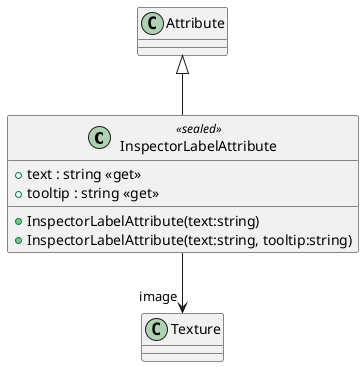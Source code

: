 @startuml
class InspectorLabelAttribute <<sealed>> {
    + InspectorLabelAttribute(text:string)
    + InspectorLabelAttribute(text:string, tooltip:string)
    + text : string <<get>>
    + tooltip : string <<get>>
}
Attribute <|-- InspectorLabelAttribute
InspectorLabelAttribute --> "image" Texture
@enduml
